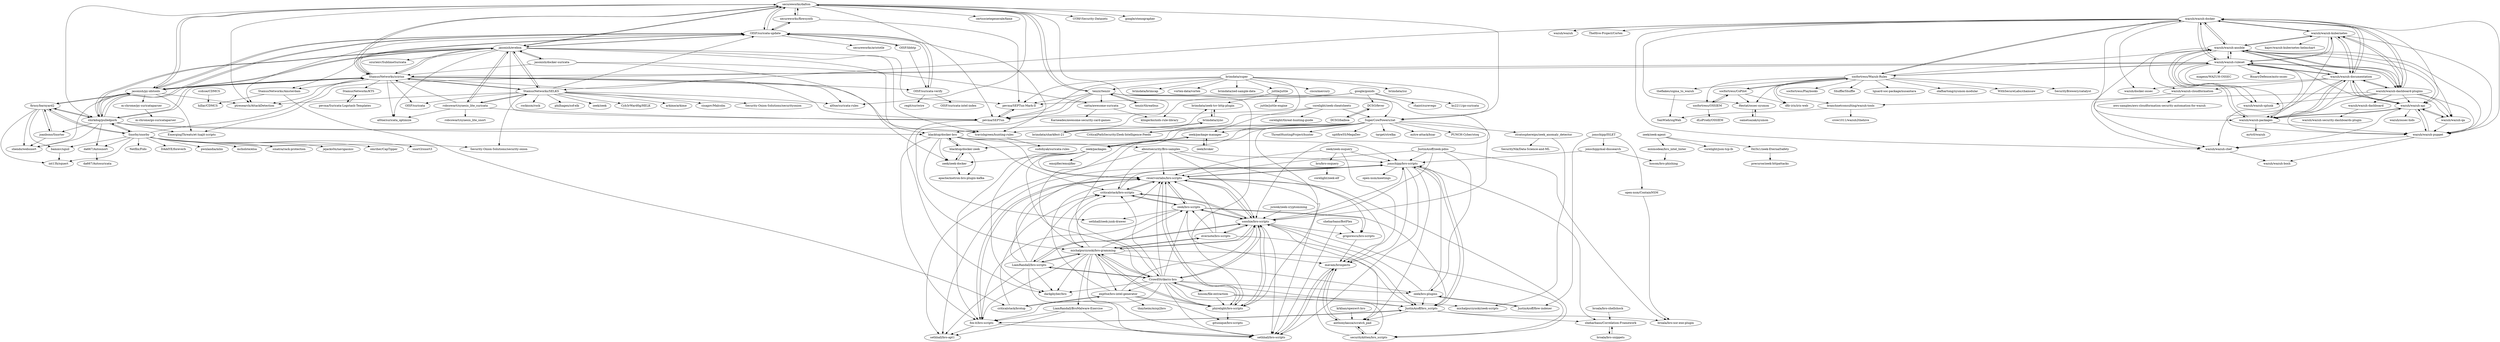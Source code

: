 digraph G {
"secureworks/dalton" -> "secureworks/flowsynth"
"secureworks/dalton" -> "jasonish/evebox"
"secureworks/dalton" -> "StamusNetworks/scirius"
"secureworks/dalton" -> "ptresearch/AttackDetection" ["e"=1]
"secureworks/dalton" -> "jasonish/py-idstools"
"secureworks/dalton" -> "OISF/suricata-update"
"secureworks/dalton" -> "pevma/SEPTun"
"secureworks/dalton" -> "tenzir/tenzir"
"secureworks/dalton" -> "al0ne/suricata-rules" ["e"=1]
"secureworks/dalton" -> "certsocietegenerale/fame" ["e"=1]
"secureworks/dalton" -> "travisbgreen/hunting-rules"
"secureworks/dalton" -> "SuperCowPowers/zat"
"secureworks/dalton" -> "shirkdog/pulledpork"
"secureworks/dalton" -> "OTRF/Security-Datasets" ["e"=1]
"secureworks/dalton" -> "google/stenographer" ["e"=1]
"robcowart/synesis_lite_suricata" -> "robcowart/synesis_lite_snort"
"robcowart/synesis_lite_suricata" -> "jasonish/evebox"
"robcowart/synesis_lite_suricata" -> "pevma/SEPTun"
"robcowart/synesis_lite_suricata" -> "StamusNetworks/scirius"
"robcowart/synesis_lite_suricata" -> "al0ne/suricata_optimize"
"robcowart/synesis_lite_suricata" -> "StamusNetworks/SELKS"
"StamusNetworks/scirius" -> "StamusNetworks/SELKS"
"StamusNetworks/scirius" -> "jasonish/evebox"
"StamusNetworks/scirius" -> "jasonish/py-idstools"
"StamusNetworks/scirius" -> "OISF/suricata-update"
"StamusNetworks/scirius" -> "ptresearch/AttackDetection" ["e"=1]
"StamusNetworks/scirius" -> "shirkdog/pulledpork"
"StamusNetworks/scirius" -> "al0ne/suricata-rules" ["e"=1]
"StamusNetworks/scirius" -> "pevma/SEPTun"
"StamusNetworks/scirius" -> "secureworks/dalton"
"StamusNetworks/scirius" -> "StamusNetworks/Amsterdam"
"StamusNetworks/scirius" -> "al0ne/suricata_optimize"
"StamusNetworks/scirius" -> "travisbgreen/hunting-rules"
"StamusNetworks/scirius" -> "OISF/suricata-verify"
"StamusNetworks/scirius" -> "StamusNetworks/KTS"
"StamusNetworks/scirius" -> "OISF/suricata" ["e"=1]
"OISF/suricata-update" -> "OISF/suricata-verify"
"OISF/suricata-update" -> "StamusNetworks/scirius"
"OISF/suricata-update" -> "jasonish/evebox"
"OISF/suricata-update" -> "OISF/libhtp"
"OISF/suricata-update" -> "secureworks/flowsynth"
"OISF/suricata-update" -> "secureworks/aristotle"
"OISF/suricata-update" -> "jasonish/py-idstools"
"OISF/suricata-update" -> "ptresearch/AttackDetection" ["e"=1]
"OISF/suricata-update" -> "travisbgreen/hunting-rules"
"OISF/suricata-update" -> "shirkdog/pulledpork"
"OISF/suricata-update" -> "secureworks/dalton"
"StamusNetworks/SELKS" -> "StamusNetworks/scirius"
"StamusNetworks/SELKS" -> "jasonish/evebox"
"StamusNetworks/SELKS" -> "al0ne/suricata-rules" ["e"=1]
"StamusNetworks/SELKS" -> "OISF/suricata" ["e"=1]
"StamusNetworks/SELKS" -> "Security-Onion-Solutions/security-onion" ["e"=1]
"StamusNetworks/SELKS" -> "ptresearch/AttackDetection" ["e"=1]
"StamusNetworks/SELKS" -> "arkime/arkime" ["e"=1]
"StamusNetworks/SELKS" -> "cisagov/Malcolm" ["e"=1]
"StamusNetworks/SELKS" -> "robcowart/synesis_lite_suricata"
"StamusNetworks/SELKS" -> "Security-Onion-Solutions/securityonion" ["e"=1]
"StamusNetworks/SELKS" -> "rocknsm/rock" ["e"=1]
"StamusNetworks/SELKS" -> "philhagen/sof-elk" ["e"=1]
"StamusNetworks/SELKS" -> "OISF/suricata-update"
"StamusNetworks/SELKS" -> "zeek/zeek" ["e"=1]
"StamusNetworks/SELKS" -> "Cyb3rWard0g/HELK" ["e"=1]
"jasonish/py-idstools" -> "StamusNetworks/scirius"
"jasonish/py-idstools" -> "shendo/websnort"
"jasonish/py-idstools" -> "jasonish/evebox"
"jasonish/py-idstools" -> "shirkdog/pulledpork"
"jasonish/py-idstools" -> "EmergingThreats/et-luajit-scripts"
"jasonish/py-idstools" -> "OISF/suricata-update"
"jasonish/py-idstools" -> "secureworks/dalton"
"jasonish/py-idstools" -> "firnsy/barnyard2"
"jasonish/py-idstools" -> "m-chrome/py-suricataparser"
"jasonish/py-idstools" -> "ptresearch/AttackDetection" ["e"=1]
"secureworks/flowsynth" -> "secureworks/dalton"
"secureworks/flowsynth" -> "OISF/suricata-update"
"secureworks/flowsynth" -> "pevma/SEPTun-Mark-II"
"OISF/libhtp" -> "OISF/suricata-update"
"OISF/libhtp" -> "OISF/suricata-verify"
"wazuh/wazuh-kubernetes" -> "wazuh/wazuh-ansible"
"wazuh/wazuh-kubernetes" -> "wazuh/wazuh-ruleset"
"wazuh/wazuh-kubernetes" -> "wazuh/wazuh-documentation"
"wazuh/wazuh-kubernetes" -> "wazuh/wazuh-puppet"
"wazuh/wazuh-kubernetes" -> "wazuh/wazuh-docker"
"wazuh/wazuh-kubernetes" -> "kajov/wazuh-kubernetes-helmchart"
"wazuh/wazuh-kubernetes" -> "wazuh/wazuh-dashboard-plugins"
"wazuh/wazuh-kubernetes" -> "wazuh/wazuh-packages"
"sametsazak/sysmon" -> "Hestat/ossec-sysmon"
"branchnetconsulting/wazuh-tools" -> "crow1011/wazuh2thehive"
"branchnetconsulting/wazuh-tools" -> "SanWieb/sigWah"
"aboutsecurity/Bro-samples" -> "sethhall/bro-apt1"
"aboutsecurity/Bro-samples" -> "jonschipp/bro-scripts"
"aboutsecurity/Bro-samples" -> "criticalstack/bro-scripts"
"aboutsecurity/Bro-samples" -> "reservoirlabs/bro-scripts"
"aboutsecurity/Bro-samples" -> "sooshie/bro-scripts"
"aboutsecurity/Bro-samples" -> "grigorescu/bro-scripts"
"sooshie/bro-scripts" -> "LiamRandall/bro-scripts"
"sooshie/bro-scripts" -> "reservoirlabs/bro-scripts"
"sooshie/bro-scripts" -> "phirelight/bro-scripts"
"sooshie/bro-scripts" -> "zeek/bro-scripts"
"sooshie/bro-scripts" -> "criticalstack/bro-scripts"
"sooshie/bro-scripts" -> "CrowdStrike/cs-bro"
"sooshie/bro-scripts" -> "jonschipp/bro-scripts"
"sooshie/bro-scripts" -> "michalpurzynski/bro-gramming"
"sooshie/bro-scripts" -> "grigorescu/bro-scripts"
"sooshie/bro-scripts" -> "sethhall/bro-scripts"
"sooshie/bro-scripts" -> "securitykitten/bro_scripts"
"sooshie/bro-scripts" -> "anthonykasza/scratch_pad"
"sooshie/bro-scripts" -> "evernote/bro-scripts"
"blacktop/docker-zeek" -> "zeek/zeek-docker"
"blacktop/docker-zeek" -> "blacktop/docker-bro"
"blacktop/docker-zeek" -> "apache/metron-bro-plugin-kafka"
"blacktop/docker-bro" -> "blacktop/docker-zeek"
"blacktop/docker-bro" -> "jonschipp/bro-scripts"
"blacktop/docker-bro" -> "fox-it/bro-scripts"
"blacktop/docker-bro" -> "sethhall/zeek-junk-drawer"
"blacktop/docker-bro" -> "criticalstack/bro-scripts"
"blacktop/docker-bro" -> "aboutsecurity/Bro-samples"
"blacktop/docker-bro" -> "reservoirlabs/bro-scripts"
"blacktop/docker-bro" -> "zeek/zeek-docker"
"wazuh/wazuh-cloudformation" -> "aws-samples/aws-cloudformation-security-automation-for-wazuh"
"wazuh/wazuh-cloudformation" -> "wazuh/wazuh-chef"
"Hestat/ossec-sysmon" -> "sametsazak/sysmon"
"OISF/suricata-verify" -> "regit/suriwire"
"OISF/suricata-verify" -> "OISF/suricata-intel-index"
"OISF/suricata-verify" -> "OISF/suricata-update"
"JustinAzoff/zeek-pdns" -> "sooshie/bro-scripts"
"JustinAzoff/zeek-pdns" -> "reservoirlabs/bro-scripts"
"JustinAzoff/zeek-pdns" -> "zeek/bro-plugins"
"JustinAzoff/zeek-pdns" -> "broala/bro-xor-exe-plugin"
"JustinAzoff/zeek-pdns" -> "jonschipp/bro-scripts"
"pevma/SEPTun-Mark-II" -> "pevma/SEPTun"
"travisbgreen/hunting-rules" -> "sudohyak/suricata-rules" ["e"=1]
"wazuh/wazuh-qa" -> "wazuh/wazuh-api"
"wazuh/wazuh-qa" -> "wazuh/wazuh-puppet"
"LiamRandall/BroMalware-Exercise" -> "sethhall/bro-scripts"
"LiamRandall/BroMalware-Exercise" -> "sethhall/bro-apt1"
"LiamRandall/BroMalware-Exercise" -> "fox-it/bro-scripts"
"bammv/sguil" -> "int13h/squert"
"tenzir/threatbus" -> "tenzir/tenzir"
"jonschipp/bro-scripts" -> "JustinAzoff/bro_scripts"
"jonschipp/bro-scripts" -> "sethhall/bro-scripts"
"jonschipp/bro-scripts" -> "anthonykasza/scratch_pad"
"jonschipp/bro-scripts" -> "sheharbano/Correlation-Framework"
"jonschipp/bro-scripts" -> "open-nsm/meetings"
"jonschipp/bro-scripts" -> "mavam/brospects"
"jonschipp/bro-scripts" -> "reservoirlabs/bro-scripts"
"jonschipp/bro-scripts" -> "sethhall/bro-apt1"
"jsiwek/zeek-cryptomining" -> "sooshie/bro-scripts"
"pevma/Suricata-Logstash-Templates" -> "StamusNetworks/KTS"
"DCSO/fever" -> "DCSO/balboa"
"zeek/bro-scripts" -> "sooshie/bro-scripts"
"zeek/bro-scripts" -> "reservoirlabs/bro-scripts"
"zeek/bro-scripts" -> "criticalstack/bro-scripts"
"zeek/bro-scripts" -> "mavam/brospects"
"zeek/bro-scripts" -> "grigorescu/bro-scripts"
"zeek/bro-scripts" -> "sethhall/zeek-junk-drawer"
"zeek/bro-scripts" -> "JustinAzoff/bro_scripts"
"zeek/bro-scripts" -> "fox-it/bro-scripts"
"anthonykasza/scratch_pad" -> "mavam/brospects"
"anthonykasza/scratch_pad" -> "securitykitten/bro_scripts"
"mavam/brospects" -> "anthonykasza/scratch_pad"
"mavam/brospects" -> "sethhall/bro-scripts"
"DCSO/balboa" -> "DCSO/fever"
"bro/bro-osquery" -> "corelight/zeek-elf"
"brimdata/super" -> "brimdata/zui" ["e"=1]
"brimdata/super" -> "SuperCowPowers/zat"
"brimdata/super" -> "brimdata/brimcap"
"brimdata/super" -> "vortex-data/vortex" ["e"=1]
"brimdata/super" -> "brimdata/zed-sample-data"
"brimdata/super" -> "pevma/SEPTun"
"brimdata/super" -> "tenzir/tenzir"
"brimdata/super" -> "CriticalPathSecurity/Zeek-Intelligence-Feeds" ["e"=1]
"brimdata/super" -> "pevma/SEPTun-Mark-II"
"brimdata/super" -> "cisco/mercury" ["e"=1]
"brimdata/super" -> "juttle/juttle"
"jasonish/evebox" -> "StamusNetworks/scirius"
"jasonish/evebox" -> "StamusNetworks/SELKS"
"jasonish/evebox" -> "pevma/SEPTun"
"jasonish/evebox" -> "OISF/suricata-update"
"jasonish/evebox" -> "secureworks/dalton"
"jasonish/evebox" -> "travisbgreen/hunting-rules"
"jasonish/evebox" -> "StamusNetworks/Amsterdam"
"jasonish/evebox" -> "jasonish/py-idstools"
"jasonish/evebox" -> "robcowart/synesis_lite_suricata"
"jasonish/evebox" -> "ozuriexv/SublimeSuricata"
"jasonish/evebox" -> "pevma/SEPTun-Mark-II"
"jasonish/evebox" -> "al0ne/suricata_optimize"
"jasonish/evebox" -> "shirkdog/pulledpork"
"jasonish/evebox" -> "jasonish/docker-suricata"
"jasonish/evebox" -> "blacktop/docker-bro"
"zeek/zeek-agent" -> "corelight/json-tcp-lb"
"zeek/zeek-agent" -> "0xl3x1/zeek-EternalSafety"
"zeek/zeek-agent" -> "mixmodeai/bro_intel_linter"
"zeek/bro-plugins" -> "sooshie/bro-scripts"
"zeek/bro-plugins" -> "JustinAzoff/flow-indexer"
"zeek/bro-plugins" -> "jonschipp/bro-scripts"
"zeek/bro-plugins" -> "JustinAzoff/bro_scripts"
"jonschipp/ISLET" -> "open-nsm/ContainNSM"
"jonschipp/ISLET" -> "JustinAzoff/flow-indexer"
"jonschipp/ISLET" -> "jonschipp/mal-dnssearch"
"CrowdStrike/cs-bro" -> "sooshie/bro-scripts"
"CrowdStrike/cs-bro" -> "michalpurzynski/bro-gramming"
"CrowdStrike/cs-bro" -> "reservoirlabs/bro-scripts"
"CrowdStrike/cs-bro" -> "LiamRandall/bro-scripts"
"CrowdStrike/cs-bro" -> "phirelight/bro-scripts"
"CrowdStrike/cs-bro" -> "criticalstack/bro-scripts"
"CrowdStrike/cs-bro" -> "darkphyber/bro"
"CrowdStrike/cs-bro" -> "zeek/bro-scripts"
"CrowdStrike/cs-bro" -> "fox-it/bro-scripts"
"CrowdStrike/cs-bro" -> "exp0se/bro-intel-generator"
"CrowdStrike/cs-bro" -> "JustinAzoff/bro_scripts"
"CrowdStrike/cs-bro" -> "zeek/bro-plugins"
"CrowdStrike/cs-bro" -> "sethhall/bro-scripts"
"CrowdStrike/cs-bro" -> "securitykitten/bro_scripts"
"CrowdStrike/cs-bro" -> "hosom/file-extraction"
"stratosphereips/zeek_anomaly_detector" -> "SecurityNik/Data-Science-and-ML"
"stratosphereips/zeek_anomaly_detector" -> "michalpurzynski/zeek-scripts"
"broala/bro-snippets" -> "sheharbano/Correlation-Framework"
"exp0se/bro-intel-generator" -> "reservoirlabs/bro-scripts"
"exp0se/bro-intel-generator" -> "gitunique/bro-scripts"
"exp0se/bro-intel-generator" -> "thnyheim/misp2bro"
"exp0se/bro-intel-generator" -> "sooshie/bro-scripts"
"exp0se/bro-intel-generator" -> "phirelight/bro-scripts"
"exp0se/bro-intel-generator" -> "criticalstack/brotop"
"brimdata/zeek-tsv-http-plugin" -> "brimdata/zync"
"0xl3x1/zeek-EternalSafety" -> "precurse/zeek-httpattacks"
"reservoirlabs/bro-scripts" -> "sooshie/bro-scripts"
"reservoirlabs/bro-scripts" -> "criticalstack/bro-scripts"
"reservoirlabs/bro-scripts" -> "zeek/bro-scripts"
"reservoirlabs/bro-scripts" -> "fox-it/bro-scripts"
"reservoirlabs/bro-scripts" -> "mavam/brospects"
"reservoirlabs/bro-scripts" -> "jonschipp/bro-scripts"
"reservoirlabs/bro-scripts" -> "sethhall/bro-scripts"
"reservoirlabs/bro-scripts" -> "phirelight/bro-scripts"
"reservoirlabs/bro-scripts" -> "securitykitten/bro_scripts"
"michalpurzynski/bro-gramming" -> "sooshie/bro-scripts"
"michalpurzynski/bro-gramming" -> "CrowdStrike/cs-bro"
"michalpurzynski/bro-gramming" -> "reservoirlabs/bro-scripts"
"michalpurzynski/bro-gramming" -> "phirelight/bro-scripts"
"michalpurzynski/bro-gramming" -> "LiamRandall/bro-scripts"
"michalpurzynski/bro-gramming" -> "fox-it/bro-scripts"
"michalpurzynski/bro-gramming" -> "evernote/bro-scripts"
"michalpurzynski/bro-gramming" -> "darkphyber/bro"
"michalpurzynski/bro-gramming" -> "zeek/bro-scripts"
"michalpurzynski/bro-gramming" -> "JustinAzoff/bro_scripts"
"michalpurzynski/bro-gramming" -> "zeek/bro-plugins"
"michalpurzynski/bro-gramming" -> "sethhall/bro-scripts"
"michalpurzynski/bro-gramming" -> "exp0se/bro-intel-generator"
"michalpurzynski/bro-gramming" -> "criticalstack/bro-scripts"
"michalpurzynski/bro-gramming" -> "LiamRandall/BroMalware-Exercise"
"criticalstack/bro-scripts" -> "reservoirlabs/bro-scripts"
"criticalstack/bro-scripts" -> "sooshie/bro-scripts"
"criticalstack/bro-scripts" -> "zeek/bro-scripts"
"criticalstack/bro-scripts" -> "jonschipp/bro-scripts"
"zeek/broker" -> "zeek/package-manager"
"m-chrome/py-suricataparser" -> "m-chrome/go-suricataparser"
"broala/bro-shellshock" -> "sheharbano/Correlation-Framework"
"brimdata/zync" -> "brimdata/zeek-tsv-http-plugin"
"brimdata/zync" -> "brimdata/sharkfest-21"
"shirkdog/pulledpork" -> "firnsy/barnyard2"
"shirkdog/pulledpork" -> "Snorby/snorby"
"shirkdog/pulledpork" -> "StamusNetworks/scirius"
"shirkdog/pulledpork" -> "jasonish/py-idstools"
"shirkdog/pulledpork" -> "jasonish/evebox"
"shirkdog/pulledpork" -> "OISF/suricata-update"
"shirkdog/pulledpork" -> "blacktop/docker-bro"
"shirkdog/pulledpork" -> "shendo/websnort"
"shirkdog/pulledpork" -> "joanbono/Snorter"
"shirkdog/pulledpork" -> "da667/Autosnort"
"shirkdog/pulledpork" -> "travisbgreen/hunting-rules"
"shirkdog/pulledpork" -> "EmergingThreats/et-luajit-scripts"
"theflakes/sigma_to_wazuh" -> "SanWieb/sigWah"
"open-nsm/ContainNSM" -> "broala/bro-xor-exe-plugin"
"hosom/file-extraction" -> "phirelight/bro-scripts"
"hosom/file-extraction" -> "JustinAzoff/bro_scripts"
"hosom/file-extraction" -> "michalpurzynski/zeek-scripts"
"hosom/file-extraction" -> "CrowdStrike/cs-bro"
"zeek/zeek-docker" -> "blacktop/docker-zeek"
"zeek/zeek-docker" -> "apache/metron-bro-plugin-kafka"
"krkhan/openwrt-bro" -> "anthonykasza/scratch_pad"
"criticalstack/brotop" -> "exp0se/bro-intel-generator"
"criticalstack/brotop" -> "criticalstack/bro-scripts"
"securitykitten/bro_scripts" -> "anthonykasza/scratch_pad"
"securitykitten/bro_scripts" -> "mavam/brospects"
"sethhall/bro-scripts" -> "mavam/brospects"
"JustinAzoff/bro_scripts" -> "sheharbano/Correlation-Framework"
"JustinAzoff/bro_scripts" -> "fox-it/bro-scripts"
"JustinAzoff/bro_scripts" -> "jonschipp/bro-scripts"
"JustinAzoff/bro_scripts" -> "broala/bro-xor-exe-plugin"
"JustinAzoff/bro_scripts" -> "anthonykasza/scratch_pad"
"wazuh/wazuh-ruleset" -> "wazuh/wazuh-documentation"
"wazuh/wazuh-ruleset" -> "wazuh/wazuh-dashboard-plugins"
"wazuh/wazuh-ruleset" -> "wazuh/wazuh-ansible"
"wazuh/wazuh-ruleset" -> "wazuh/wazuh-api"
"wazuh/wazuh-ruleset" -> "wazuh/wazuh-kubernetes"
"wazuh/wazuh-ruleset" -> "wazuh/wazuh-docker"
"wazuh/wazuh-ruleset" -> "wazuh/wazuh-packages"
"wazuh/wazuh-ruleset" -> "wazuh/wazuh-puppet"
"wazuh/wazuh-ruleset" -> "socfortress/Wazuh-Rules"
"wazuh/wazuh-ruleset" -> "StamusNetworks/scirius"
"wazuh/wazuh-ruleset" -> "wazuh/wazuh-splunk"
"wazuh/wazuh-ruleset" -> "EmergingThreats/et-luajit-scripts"
"wazuh/wazuh-ruleset" -> "magenx/WAZUH-OSSEC"
"wazuh/wazuh-ruleset" -> "BinaryDefense/auto-ossec" ["e"=1]
"phirelight/bro-scripts" -> "gitunique/bro-scripts"
"phirelight/bro-scripts" -> "sooshie/bro-scripts"
"phirelight/bro-scripts" -> "reservoirlabs/bro-scripts"
"phirelight/bro-scripts" -> "michalpurzynski/bro-gramming"
"wazuh/wazuh-documentation" -> "wazuh/wazuh-api"
"wazuh/wazuh-documentation" -> "wazuh/wazuh-ruleset"
"wazuh/wazuh-documentation" -> "wazuh/wazuh-dashboard-plugins"
"wazuh/wazuh-documentation" -> "wazuh/wazuh-ansible"
"wazuh/wazuh-documentation" -> "wazuh/wazuh-packages"
"wazuh/wazuh-documentation" -> "wazuh/wazuh-puppet"
"wazuh/wazuh-documentation" -> "wazuh/wazuh-kubernetes"
"wazuh/wazuh-documentation" -> "wazuh/wazuh-docker"
"wazuh/wazuh-documentation" -> "wazuh/wazuh-cloudformation"
"wazuh/wazuh-documentation" -> "wazuh/wazuh-qa"
"wazuh/wazuh-documentation" -> "wazuh/wazuh-chef"
"wazuh/wazuh-documentation" -> "wazuh/docker-ossec"
"juttle/juttle" -> "brimdata/zeek-tsv-http-plugin"
"juttle/juttle" -> "juttle/juttle-engine"
"StamusNetworks/Amsterdam" -> "hillar/CDMCS"
"StamusNetworks/Amsterdam" -> "criticalstack/brotop"
"sheharbano/BotFlex" -> "sethhall/bro-scripts"
"sheharbano/BotFlex" -> "grigorescu/bro-scripts"
"jasonish/docker-suricata" -> "zeek/zeek-docker"
"jasonish/docker-suricata" -> "jasonish/evebox"
"jasonish/docker-suricata" -> "satta/awesome-suricata"
"jasonish/docker-suricata" -> "StamusNetworks/scirius"
"mixmodeai/bro_intel_linter" -> "hosom/bro-phishing"
"fox-it/bro-scripts" -> "JustinAzoff/bro_scripts"
"fox-it/bro-scripts" -> "reservoirlabs/bro-scripts"
"fox-it/bro-scripts" -> "sethhall/bro-scripts"
"fox-it/bro-scripts" -> "sethhall/bro-apt1"
"zeek/zeek-osquery" -> "jonschipp/bro-scripts"
"zeek/zeek-osquery" -> "bro/bro-osquery"
"zeek/zeek-osquery" -> "mavam/brospects"
"zeek/zeek-osquery" -> "reservoirlabs/bro-scripts"
"brimdata/sharkfest-21" -> "brimdata/zync"
"brimdata/sharkfest-21" -> "brimdata/zeek-tsv-http-plugin"
"da667/Autosnort" -> "da667/Autosuricata"
"socfortress/Wazuh-Rules" -> "socfortress/CoPilot"
"socfortress/Wazuh-Rules" -> "socfortress/Playbooks" ["e"=1]
"socfortress/Wazuh-Rules" -> "branchnetconsulting/wazuh-tools"
"socfortress/Wazuh-Rules" -> "dfir-iris/iris-web" ["e"=1]
"socfortress/Wazuh-Rules" -> "wazuh/wazuh-ruleset"
"socfortress/Wazuh-Rules" -> "Shuffle/Shuffle" ["e"=1]
"socfortress/Wazuh-Rules" -> "wazuh/wazuh-docker"
"socfortress/Wazuh-Rules" -> "theflakes/sigma_to_wazuh"
"socfortress/Wazuh-Rules" -> "tguard-soc-package/nusantara" ["e"=1]
"socfortress/Wazuh-Rules" -> "socfortress/OSSIEM"
"socfortress/Wazuh-Rules" -> "wazuh/wazuh-ansible"
"socfortress/Wazuh-Rules" -> "olafhartong/sysmon-modular" ["e"=1]
"socfortress/Wazuh-Rules" -> "Hestat/ossec-sysmon"
"socfortress/Wazuh-Rules" -> "WithSecureLabs/chainsaw" ["e"=1]
"socfortress/Wazuh-Rules" -> "SecurityBrewery/catalyst" ["e"=1]
"satta/awesome-suricata" -> "klingerko/nids-rule-library"
"satta/awesome-suricata" -> "Karneades/awesome-security-card-games" ["e"=1]
"wazuh/wazuh-dashboard" -> "wazuh/wazuh-security-dashboards-plugin"
"wazuh/wazuh-chef" -> "wazuh/wazuh-bosh"
"wazuh/wazuh-api" -> "wazuh/wazuh-documentation"
"wazuh/wazuh-api" -> "wazuh/wazuh-puppet"
"wazuh/wazuh-api" -> "wazuh/wazuh-chef"
"wazuh/wazuh-api" -> "wazuh/wazuh-packages"
"wazuh/wazuh-api" -> "wazuh/ossec-hids"
"wazuh/wazuh-api" -> "wazuh/wazuh-qa"
"evernote/bro-scripts" -> "sooshie/bro-scripts"
"evernote/bro-scripts" -> "reservoirlabs/bro-scripts"
"evernote/bro-scripts" -> "michalpurzynski/bro-gramming"
"evernote/bro-scripts" -> "zeek/bro-scripts"
"evernote/bro-scripts" -> "JustinAzoff/bro_scripts"
"StamusNetworks/KTS" -> "pevma/Suricata-Logstash-Templates"
"JustinAzoff/flow-indexer" -> "zeek/bro-plugins"
"grigorescu/bro-scripts" -> "mavam/brospects"
"socfortress/CoPilot" -> "socfortress/OSSIEM"
"socfortress/CoPilot" -> "socfortress/Wazuh-Rules"
"socfortress/CoPilot" -> "dfir-iris/iris-web" ["e"=1]
"socfortress/CoPilot" -> "Hestat/ossec-sysmon"
"zeek/package-manager" -> "zeek/packages"
"zeek/package-manager" -> "zeek/broker"
"zeek/packages" -> "zeek/package-manager"
"zeek/packages" -> "emojifier/emojifier"
"zeek/packages" -> "fox-it/bro-scripts"
"zeek/packages" -> "darkphyber/bro"
"zeek/packages" -> "reservoirlabs/bro-scripts"
"zeek/packages" -> "CrowdStrike/cs-bro"
"zeek/packages" -> "zeek/zeek-docker"
"ccdcoe/CDMCS" -> "hillar/CDMCS"
"wazuh/wazuh-puppet" -> "wazuh/wazuh-chef"
"wazuh/wazuh-puppet" -> "wazuh/wazuh-api"
"wazuh/wazuh-puppet" -> "wazuh/wazuh-bosh"
"wazuh/wazuh-dashboard-plugins" -> "wazuh/wazuh-documentation"
"wazuh/wazuh-dashboard-plugins" -> "wazuh/wazuh-ruleset"
"wazuh/wazuh-dashboard-plugins" -> "wazuh/wazuh-api"
"wazuh/wazuh-dashboard-plugins" -> "wazuh/wazuh-docker"
"wazuh/wazuh-dashboard-plugins" -> "wazuh/wazuh-ansible"
"wazuh/wazuh-dashboard-plugins" -> "wazuh/wazuh-packages"
"wazuh/wazuh-dashboard-plugins" -> "wazuh/wazuh-kubernetes"
"wazuh/wazuh-dashboard-plugins" -> "wazuh/wazuh-qa"
"wazuh/wazuh-dashboard-plugins" -> "wazuh/wazuh-dashboard"
"wazuh/wazuh-dashboard-plugins" -> "branchnetconsulting/wazuh-tools"
"wazuh/wazuh-dashboard-plugins" -> "wazuh/wazuh-splunk"
"wazuh/wazuh-dashboard-plugins" -> "wazuh/wazuh-puppet"
"wazuh/wazuh-docker" -> "wazuh/wazuh-ansible"
"wazuh/wazuh-docker" -> "wazuh/wazuh-dashboard-plugins"
"wazuh/wazuh-docker" -> "wazuh/wazuh-documentation"
"wazuh/wazuh-docker" -> "wazuh/wazuh-ruleset"
"wazuh/wazuh-docker" -> "wazuh/wazuh-kubernetes"
"wazuh/wazuh-docker" -> "wazuh/wazuh-packages"
"wazuh/wazuh-docker" -> "wazuh/wazuh" ["e"=1]
"wazuh/wazuh-docker" -> "socfortress/Wazuh-Rules"
"wazuh/wazuh-docker" -> "wazuh/wazuh-api"
"wazuh/wazuh-docker" -> "wazuh/wazuh-puppet"
"wazuh/wazuh-docker" -> "TheHive-Project/Cortex" ["e"=1]
"wazuh/wazuh-docker" -> "Hestat/ossec-sysmon"
"wazuh/wazuh-docker" -> "StamusNetworks/SELKS"
"wazuh/wazuh-docker" -> "wazuh/wazuh-chef"
"wazuh/wazuh-docker" -> "wazuh/docker-ossec"
"joanbono/Snorter" -> "shendo/websnort"
"joanbono/Snorter" -> "firnsy/barnyard2"
"pevma/SEPTun" -> "pevma/SEPTun-Mark-II"
"pevma/SEPTun" -> "darkphyber/bro"
"corelight/zeek-cheatsheets" -> "corelight/threat-hunting-guide"
"corelight/zeek-cheatsheets" -> "zeek/package-manager"
"corelight/zeek-cheatsheets" -> "SuperCowPowers/zat"
"corelight/zeek-cheatsheets" -> "pevma/SEPTun"
"google/gonids" -> "rhaist/surevego"
"google/gonids" -> "pevma/SEPTun-Mark-II"
"google/gonids" -> "ks2211/go-suricata"
"google/gonids" -> "klingerko/nids-rule-library"
"google/gonids" -> "DCSO/fever"
"jonschipp/mal-dnssearch" -> "jonschipp/bro-scripts"
"jonschipp/mal-dnssearch" -> "hosom/bro-phishing"
"sheharbano/Correlation-Framework" -> "broala/bro-snippets"
"socfortress/OSSIEM" -> "socfortress/CoPilot"
"socfortress/OSSIEM" -> "dLoProdz/OSSIEM"
"wazuh/wazuh-ansible" -> "wazuh/wazuh-packages"
"wazuh/wazuh-ansible" -> "wazuh/wazuh-documentation"
"wazuh/wazuh-ansible" -> "wazuh/wazuh-docker"
"wazuh/wazuh-ansible" -> "wazuh/wazuh-puppet"
"wazuh/wazuh-ansible" -> "wazuh/wazuh-ruleset"
"wazuh/wazuh-ansible" -> "wazuh/wazuh-api"
"wazuh/wazuh-ansible" -> "wazuh/wazuh-kubernetes"
"wazuh/wazuh-ansible" -> "wazuh/wazuh-dashboard-plugins"
"wazuh/wazuh-ansible" -> "wazuh/wazuh-chef"
"wazuh/wazuh-ansible" -> "wazuh/wazuh-cloudformation"
"wazuh/wazuh-ansible" -> "wazuh/wazuh-splunk"
"wazuh/wazuh-ansible" -> "wazuh/wazuh-qa"
"SuperCowPowers/zat" -> "CrowdStrike/cs-bro"
"SuperCowPowers/zat" -> "stratosphereips/zeek_anomaly_detector"
"SuperCowPowers/zat" -> "zeek/package-manager"
"SuperCowPowers/zat" -> "ThreatHuntingProject/hunter" ["e"=1]
"SuperCowPowers/zat" -> "spitfire55/MegaDev"
"SuperCowPowers/zat" -> "CriticalPathSecurity/Zeek-Intelligence-Feeds" ["e"=1]
"SuperCowPowers/zat" -> "zeek/packages"
"SuperCowPowers/zat" -> "sooshie/bro-scripts"
"SuperCowPowers/zat" -> "michalpurzynski/bro-gramming"
"SuperCowPowers/zat" -> "target/strelka" ["e"=1]
"SuperCowPowers/zat" -> "blacktop/docker-zeek"
"SuperCowPowers/zat" -> "mitre-attack/bzar" ["e"=1]
"SuperCowPowers/zat" -> "phirelight/bro-scripts"
"SuperCowPowers/zat" -> "PUNCH-Cyber/stoq" ["e"=1]
"SuperCowPowers/zat" -> "blacktop/docker-bro"
"wazuh/wazuh-packages" -> "wazuh/wazuh-api"
"wazuh/wazuh-packages" -> "wazuh/wazuh-puppet"
"wazuh/wazuh-packages" -> "wazuh/wazuh-ansible"
"wazuh/wazuh-packages" -> "wazuh/wazuh-documentation"
"wazuh/wazuh-packages" -> "mrtc0/wazuh"
"LiamRandall/bro-scripts" -> "sooshie/bro-scripts"
"LiamRandall/bro-scripts" -> "sethhall/bro-scripts"
"LiamRandall/bro-scripts" -> "sethhall/bro-apt1"
"LiamRandall/bro-scripts" -> "reservoirlabs/bro-scripts"
"LiamRandall/bro-scripts" -> "jonschipp/bro-scripts"
"LiamRandall/bro-scripts" -> "criticalstack/bro-scripts"
"LiamRandall/bro-scripts" -> "CrowdStrike/cs-bro"
"LiamRandall/bro-scripts" -> "darkphyber/bro"
"LiamRandall/bro-scripts" -> "michalpurzynski/bro-gramming"
"Snorby/snorby" -> "firnsy/barnyard2"
"Snorby/snorby" -> "shirkdog/pulledpork"
"Snorby/snorby" -> "int13h/squert"
"Snorby/snorby" -> "Security-Onion-Solutions/security-onion" ["e"=1]
"Snorby/snorby" -> "bammv/sguil"
"Snorby/snorby" -> "Netflix/Fido" ["e"=1]
"Snorby/snorby" -> "DAddYE/foreverb" ["e"=1]
"Snorby/snorby" -> "StamusNetworks/scirius"
"Snorby/snorby" -> "pwnlandia/mhn" ["e"=1]
"Snorby/snorby" -> "mcholste/elsa"
"Snorby/snorby" -> "da667/Autosnort"
"Snorby/snorby" -> "sinatra/rack-protection" ["e"=1]
"Snorby/snorby" -> "jejacks0n/navigasmic" ["e"=1]
"Snorby/snorby" -> "omriher/CapTipper" ["e"=1]
"Snorby/snorby" -> "snort3/snort3" ["e"=1]
"firnsy/barnyard2" -> "shirkdog/pulledpork"
"firnsy/barnyard2" -> "Snorby/snorby"
"firnsy/barnyard2" -> "joanbono/Snorter"
"firnsy/barnyard2" -> "shendo/websnort"
"firnsy/barnyard2" -> "bammv/sguil"
"firnsy/barnyard2" -> "int13h/squert"
"firnsy/barnyard2" -> "jasonish/py-idstools"
"tenzir/tenzir" -> "tenzir/threatbus"
"tenzir/tenzir" -> "SuperCowPowers/zat"
"tenzir/tenzir" -> "michalpurzynski/bro-gramming"
"tenzir/tenzir" -> "pevma/SEPTun-Mark-II"
"tenzir/tenzir" -> "phirelight/bro-scripts"
"tenzir/tenzir" -> "pevma/SEPTun"
"tenzir/tenzir" -> "secureworks/dalton"
"tenzir/tenzir" -> "satta/awesome-suricata"
"tenzir/tenzir" -> "sooshie/bro-scripts"
"secureworks/dalton" ["l"="-42.593,-31.291"]
"secureworks/flowsynth" ["l"="-42.601,-31.312"]
"jasonish/evebox" ["l"="-42.611,-31.283"]
"StamusNetworks/scirius" ["l"="-42.634,-31.274"]
"ptresearch/AttackDetection" ["l"="-44.842,-29.571"]
"jasonish/py-idstools" ["l"="-42.658,-31.28"]
"OISF/suricata-update" ["l"="-42.638,-31.304"]
"pevma/SEPTun" ["l"="-42.553,-31.269"]
"tenzir/tenzir" ["l"="-42.519,-31.294"]
"al0ne/suricata-rules" ["l"="-44.716,-29.62"]
"certsocietegenerale/fame" ["l"="-42.968,-31.986"]
"travisbgreen/hunting-rules" ["l"="-42.624,-31.297"]
"SuperCowPowers/zat" ["l"="-42.489,-31.306"]
"shirkdog/pulledpork" ["l"="-42.661,-31.299"]
"OTRF/Security-Datasets" ["l"="-42.462,-33.157"]
"google/stenographer" ["l"="-43.122,-32.003"]
"robcowart/synesis_lite_suricata" ["l"="-42.612,-31.245"]
"robcowart/synesis_lite_snort" ["l"="-42.595,-31.207"]
"al0ne/suricata_optimize" ["l"="-42.595,-31.254"]
"StamusNetworks/SELKS" ["l"="-42.653,-31.24"]
"StamusNetworks/Amsterdam" ["l"="-42.593,-31.34"]
"OISF/suricata-verify" ["l"="-42.645,-31.332"]
"StamusNetworks/KTS" ["l"="-42.629,-31.216"]
"OISF/suricata" ["l"="-42.763,-33.365"]
"OISF/libhtp" ["l"="-42.662,-31.344"]
"secureworks/aristotle" ["l"="-42.669,-31.323"]
"Security-Onion-Solutions/security-onion" ["l"="-42.63,-33.317"]
"arkime/arkime" ["l"="-42.65,-33.375"]
"cisagov/Malcolm" ["l"="-42.407,-33.28"]
"Security-Onion-Solutions/securityonion" ["l"="-42.633,-33.292"]
"rocknsm/rock" ["l"="-43.165,-32.004"]
"philhagen/sof-elk" ["l"="-42.506,-33.233"]
"zeek/zeek" ["l"="-42.689,-33.369"]
"Cyb3rWard0g/HELK" ["l"="-42.518,-33.263"]
"shendo/websnort" ["l"="-42.689,-31.28"]
"EmergingThreats/et-luajit-scripts" ["l"="-42.697,-31.241"]
"firnsy/barnyard2" ["l"="-42.7,-31.298"]
"m-chrome/py-suricataparser" ["l"="-42.695,-31.26"]
"pevma/SEPTun-Mark-II" ["l"="-42.559,-31.294"]
"wazuh/wazuh-kubernetes" ["l"="-42.78,-31.152"]
"wazuh/wazuh-ansible" ["l"="-42.761,-31.148"]
"wazuh/wazuh-ruleset" ["l"="-42.746,-31.174"]
"wazuh/wazuh-documentation" ["l"="-42.744,-31.149"]
"wazuh/wazuh-puppet" ["l"="-42.75,-31.138"]
"wazuh/wazuh-docker" ["l"="-42.765,-31.169"]
"kajov/wazuh-kubernetes-helmchart" ["l"="-42.807,-31.131"]
"wazuh/wazuh-dashboard-plugins" ["l"="-42.777,-31.134"]
"wazuh/wazuh-packages" ["l"="-42.76,-31.131"]
"sametsazak/sysmon" ["l"="-42.839,-31.212"]
"Hestat/ossec-sysmon" ["l"="-42.821,-31.194"]
"branchnetconsulting/wazuh-tools" ["l"="-42.829,-31.127"]
"crow1011/wazuh2thehive" ["l"="-42.849,-31.104"]
"SanWieb/sigWah" ["l"="-42.859,-31.125"]
"aboutsecurity/Bro-samples" ["l"="-42.442,-31.354"]
"sethhall/bro-apt1" ["l"="-42.422,-31.352"]
"jonschipp/bro-scripts" ["l"="-42.41,-31.333"]
"criticalstack/bro-scripts" ["l"="-42.455,-31.34"]
"reservoirlabs/bro-scripts" ["l"="-42.432,-31.327"]
"sooshie/bro-scripts" ["l"="-42.437,-31.334"]
"grigorescu/bro-scripts" ["l"="-42.411,-31.356"]
"LiamRandall/bro-scripts" ["l"="-42.432,-31.315"]
"phirelight/bro-scripts" ["l"="-42.466,-31.331"]
"zeek/bro-scripts" ["l"="-42.431,-31.343"]
"CrowdStrike/cs-bro" ["l"="-42.448,-31.332"]
"michalpurzynski/bro-gramming" ["l"="-42.448,-31.321"]
"sethhall/bro-scripts" ["l"="-42.42,-31.339"]
"securitykitten/bro_scripts" ["l"="-42.414,-31.311"]
"anthonykasza/scratch_pad" ["l"="-42.398,-31.32"]
"evernote/bro-scripts" ["l"="-42.418,-31.321"]
"blacktop/docker-zeek" ["l"="-42.512,-31.343"]
"zeek/zeek-docker" ["l"="-42.523,-31.331"]
"blacktop/docker-bro" ["l"="-42.499,-31.328"]
"apache/metron-bro-plugin-kafka" ["l"="-42.527,-31.362"]
"fox-it/bro-scripts" ["l"="-42.444,-31.343"]
"sethhall/zeek-junk-drawer" ["l"="-42.476,-31.343"]
"wazuh/wazuh-cloudformation" ["l"="-42.719,-31.127"]
"aws-samples/aws-cloudformation-security-automation-for-wazuh" ["l"="-42.7,-31.108"]
"wazuh/wazuh-chef" ["l"="-42.731,-31.138"]
"regit/suriwire" ["l"="-42.662,-31.373"]
"OISF/suricata-intel-index" ["l"="-42.639,-31.361"]
"JustinAzoff/zeek-pdns" ["l"="-42.39,-31.354"]
"zeek/bro-plugins" ["l"="-42.395,-31.339"]
"broala/bro-xor-exe-plugin" ["l"="-42.373,-31.371"]
"sudohyak/suricata-rules" ["l"="-42.325,-32.594"]
"wazuh/wazuh-qa" ["l"="-42.756,-31.116"]
"wazuh/wazuh-api" ["l"="-42.743,-31.128"]
"LiamRandall/BroMalware-Exercise" ["l"="-42.428,-31.365"]
"bammv/sguil" ["l"="-42.751,-31.304"]
"int13h/squert" ["l"="-42.743,-31.323"]
"tenzir/threatbus" ["l"="-42.54,-31.311"]
"JustinAzoff/bro_scripts" ["l"="-42.413,-31.344"]
"sheharbano/Correlation-Framework" ["l"="-42.374,-31.327"]
"open-nsm/meetings" ["l"="-42.373,-31.338"]
"mavam/brospects" ["l"="-42.405,-31.327"]
"jsiwek/zeek-cryptomining" ["l"="-42.421,-31.383"]
"pevma/Suricata-Logstash-Templates" ["l"="-42.629,-31.191"]
"DCSO/fever" ["l"="-42.57,-31.431"]
"DCSO/balboa" ["l"="-42.57,-31.453"]
"bro/bro-osquery" ["l"="-42.356,-31.287"]
"corelight/zeek-elf" ["l"="-42.336,-31.276"]
"brimdata/super" ["l"="-42.512,-31.237"]
"brimdata/zui" ["l"="-42.498,-33.251"]
"brimdata/brimcap" ["l"="-42.493,-31.203"]
"vortex-data/vortex" ["l"="-0.315,14.946"]
"brimdata/zed-sample-data" ["l"="-42.517,-31.211"]
"CriticalPathSecurity/Zeek-Intelligence-Feeds" ["l"="-42.224,-33.272"]
"cisco/mercury" ["l"="-40.222,-32.931"]
"juttle/juttle" ["l"="-42.472,-31.172"]
"ozuriexv/SublimeSuricata" ["l"="-42.619,-31.322"]
"jasonish/docker-suricata" ["l"="-42.578,-31.311"]
"zeek/zeek-agent" ["l"="-42.203,-31.372"]
"corelight/json-tcp-lb" ["l"="-42.184,-31.362"]
"0xl3x1/zeek-EternalSafety" ["l"="-42.179,-31.383"]
"mixmodeai/bro_intel_linter" ["l"="-42.24,-31.365"]
"JustinAzoff/flow-indexer" ["l"="-42.359,-31.354"]
"jonschipp/ISLET" ["l"="-42.325,-31.371"]
"open-nsm/ContainNSM" ["l"="-42.339,-31.39"]
"jonschipp/mal-dnssearch" ["l"="-42.33,-31.348"]
"darkphyber/bro" ["l"="-42.472,-31.298"]
"exp0se/bro-intel-generator" ["l"="-42.466,-31.351"]
"hosom/file-extraction" ["l"="-42.451,-31.367"]
"stratosphereips/zeek_anomaly_detector" ["l"="-42.488,-31.38"]
"SecurityNik/Data-Science-and-ML" ["l"="-42.49,-31.412"]
"michalpurzynski/zeek-scripts" ["l"="-42.464,-31.397"]
"broala/bro-snippets" ["l"="-42.354,-31.326"]
"gitunique/bro-scripts" ["l"="-42.482,-31.357"]
"thnyheim/misp2bro" ["l"="-42.466,-31.379"]
"criticalstack/brotop" ["l"="-42.503,-31.357"]
"brimdata/zeek-tsv-http-plugin" ["l"="-42.459,-31.139"]
"brimdata/zync" ["l"="-42.447,-31.126"]
"precurse/zeek-httpattacks" ["l"="-42.159,-31.39"]
"zeek/broker" ["l"="-42.434,-31.26"]
"zeek/package-manager" ["l"="-42.455,-31.279"]
"m-chrome/go-suricataparser" ["l"="-42.72,-31.252"]
"broala/bro-shellshock" ["l"="-42.344,-31.316"]
"brimdata/sharkfest-21" ["l"="-42.459,-31.117"]
"Snorby/snorby" ["l"="-42.712,-31.32"]
"joanbono/Snorter" ["l"="-42.716,-31.281"]
"da667/Autosnort" ["l"="-42.702,-31.346"]
"theflakes/sigma_to_wazuh" ["l"="-42.852,-31.144"]
"krkhan/openwrt-bro" ["l"="-42.369,-31.308"]
"socfortress/Wazuh-Rules" ["l"="-42.812,-31.167"]
"wazuh/wazuh-splunk" ["l"="-42.729,-31.152"]
"magenx/WAZUH-OSSEC" ["l"="-42.757,-31.207"]
"BinaryDefense/auto-ossec" ["l"="-47.207,-34.703"]
"wazuh/docker-ossec" ["l"="-42.724,-31.168"]
"juttle/juttle-engine" ["l"="-42.447,-31.156"]
"hillar/CDMCS" ["l"="-42.615,-31.391"]
"sheharbano/BotFlex" ["l"="-42.397,-31.374"]
"satta/awesome-suricata" ["l"="-42.554,-31.337"]
"hosom/bro-phishing" ["l"="-42.281,-31.356"]
"zeek/zeek-osquery" ["l"="-42.387,-31.306"]
"da667/Autosuricata" ["l"="-42.716,-31.371"]
"socfortress/CoPilot" ["l"="-42.848,-31.18"]
"socfortress/Playbooks" ["l"="-42.138,-33.195"]
"dfir-iris/iris-web" ["l"="-42.315,-33.253"]
"Shuffle/Shuffle" ["l"="-42.393,-33.265"]
"tguard-soc-package/nusantara" ["l"="-45.034,-34.017"]
"socfortress/OSSIEM" ["l"="-42.866,-31.169"]
"olafhartong/sysmon-modular" ["l"="-42.45,-33.176"]
"WithSecureLabs/chainsaw" ["l"="-42.339,-33.258"]
"SecurityBrewery/catalyst" ["l"="-42.338,-33.212"]
"klingerko/nids-rule-library" ["l"="-42.563,-31.366"]
"Karneades/awesome-security-card-games" ["l"="28.321,-24.193"]
"wazuh/wazuh-dashboard" ["l"="-42.797,-31.095"]
"wazuh/wazuh-security-dashboards-plugin" ["l"="-42.807,-31.076"]
"wazuh/wazuh-bosh" ["l"="-42.73,-31.117"]
"wazuh/ossec-hids" ["l"="-42.733,-31.1"]
"zeek/packages" ["l"="-42.459,-31.305"]
"emojifier/emojifier" ["l"="-42.471,-31.314"]
"ccdcoe/CDMCS" ["l"="-42.631,-31.423"]
"wazuh/wazuh" ["l"="-42.709,-33.342"]
"TheHive-Project/Cortex" ["l"="-42.458,-33.344"]
"corelight/zeek-cheatsheets" ["l"="-42.481,-31.262"]
"corelight/threat-hunting-guide" ["l"="-42.456,-31.236"]
"google/gonids" ["l"="-42.567,-31.386"]
"rhaist/surevego" ["l"="-42.56,-31.409"]
"ks2211/go-suricata" ["l"="-42.58,-31.407"]
"dLoProdz/OSSIEM" ["l"="-42.894,-31.168"]
"ThreatHuntingProject/hunter" ["l"="-43.209,-31.639"]
"spitfire55/MegaDev" ["l"="-42.51,-31.314"]
"target/strelka" ["l"="-42.43,-33.237"]
"mitre-attack/bzar" ["l"="-42.499,-33.174"]
"PUNCH-Cyber/stoq" ["l"="-43.005,-31.944"]
"mrtc0/wazuh" ["l"="-42.765,-31.099"]
"Netflix/Fido" ["l"="-43.067,-31.98"]
"DAddYE/foreverb" ["l"="2.887,-35.522"]
"pwnlandia/mhn" ["l"="-42.658,-33.505"]
"mcholste/elsa" ["l"="-42.761,-31.355"]
"sinatra/rack-protection" ["l"="2.912,-35.497"]
"jejacks0n/navigasmic" ["l"="2.971,-35.422"]
"omriher/CapTipper" ["l"="-42.986,-31.938"]
"snort3/snort3" ["l"="-42.817,-33.373"]
}